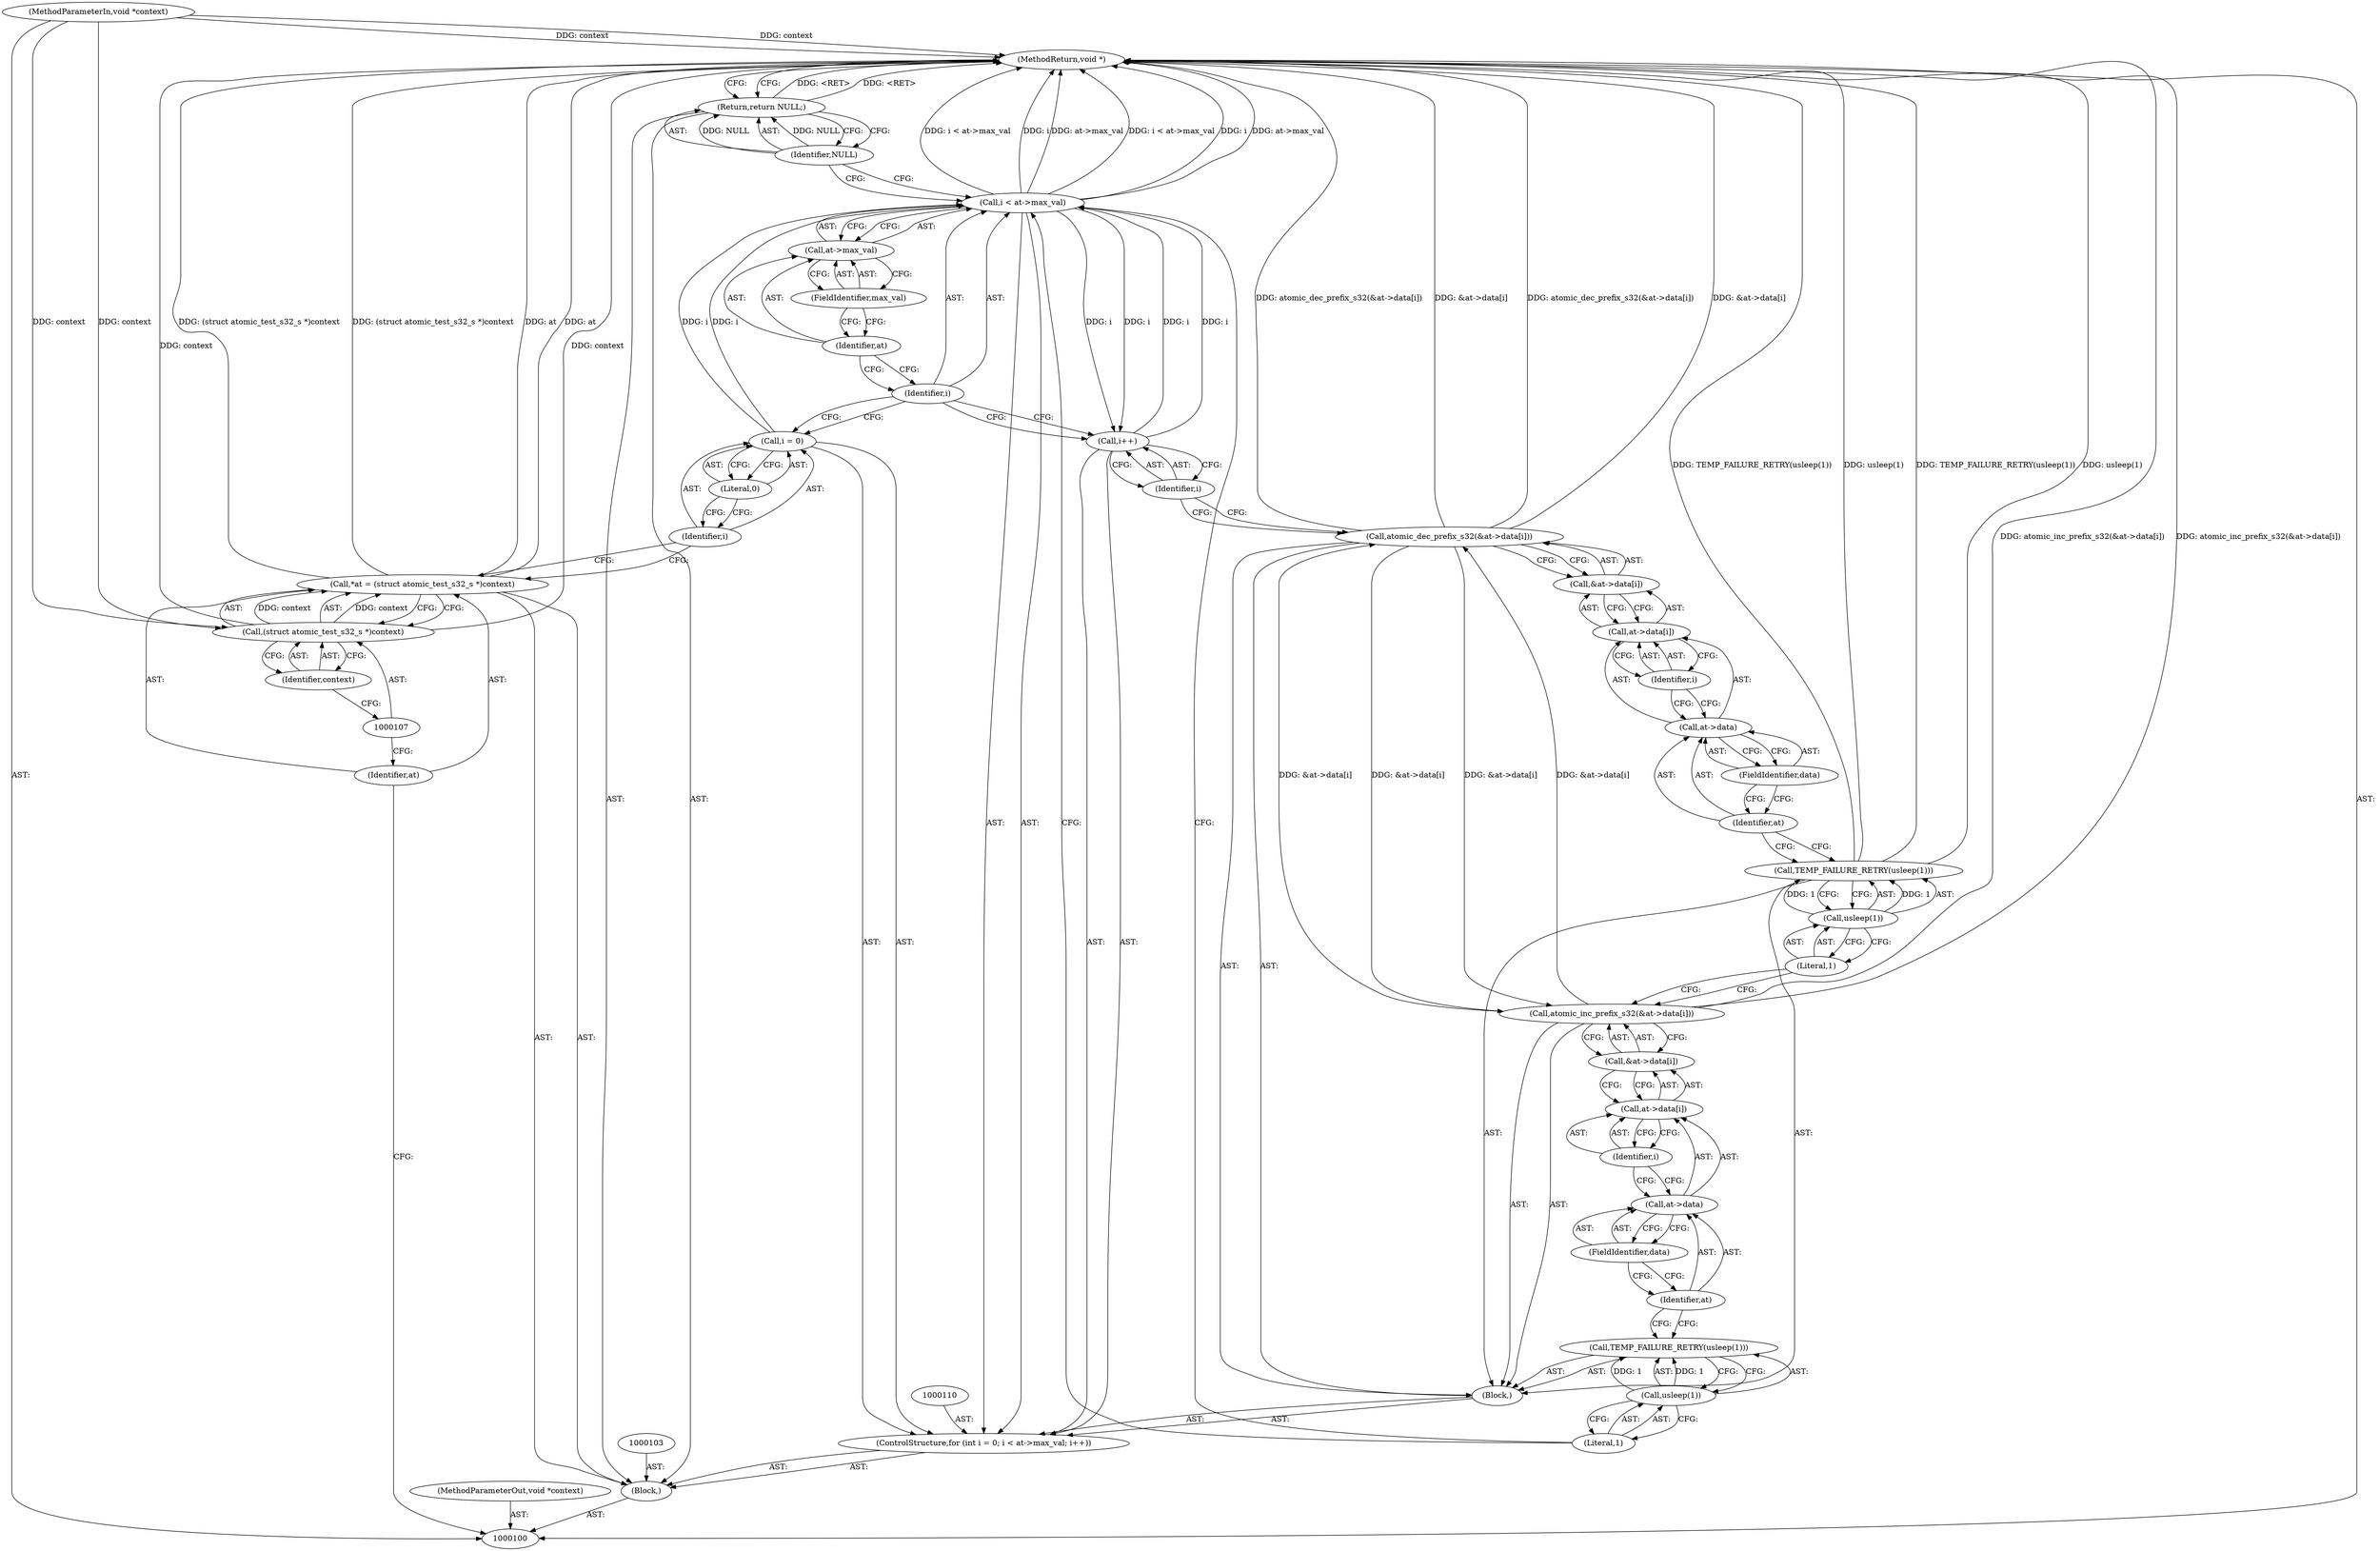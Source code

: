 digraph "0_Android_472271b153c5dc53c28beac55480a8d8434b2d5c_68" {
"1000144" [label="(MethodReturn,void *)"];
"1000101" [label="(MethodParameterIn,void *context)"];
"1000200" [label="(MethodParameterOut,void *context)"];
"1000102" [label="(Block,)"];
"1000104" [label="(Call,*at = (struct atomic_test_s32_s *)context)"];
"1000105" [label="(Identifier,at)"];
"1000106" [label="(Call,(struct atomic_test_s32_s *)context)"];
"1000108" [label="(Identifier,context)"];
"1000111" [label="(Call,i = 0)"];
"1000112" [label="(Identifier,i)"];
"1000113" [label="(Literal,0)"];
"1000114" [label="(Call,i < at->max_val)"];
"1000115" [label="(Identifier,i)"];
"1000116" [label="(Call,at->max_val)"];
"1000117" [label="(Identifier,at)"];
"1000118" [label="(FieldIdentifier,max_val)"];
"1000109" [label="(ControlStructure,for (int i = 0; i < at->max_val; i++))"];
"1000119" [label="(Call,i++)"];
"1000120" [label="(Identifier,i)"];
"1000121" [label="(Block,)"];
"1000123" [label="(Call,usleep(1))"];
"1000124" [label="(Literal,1)"];
"1000122" [label="(Call,TEMP_FAILURE_RETRY(usleep(1)))"];
"1000126" [label="(Call,&at->data[i])"];
"1000127" [label="(Call,at->data[i])"];
"1000128" [label="(Call,at->data)"];
"1000129" [label="(Identifier,at)"];
"1000130" [label="(FieldIdentifier,data)"];
"1000131" [label="(Identifier,i)"];
"1000125" [label="(Call,atomic_inc_prefix_s32(&at->data[i]))"];
"1000133" [label="(Call,usleep(1))"];
"1000134" [label="(Literal,1)"];
"1000132" [label="(Call,TEMP_FAILURE_RETRY(usleep(1)))"];
"1000136" [label="(Call,&at->data[i])"];
"1000137" [label="(Call,at->data[i])"];
"1000138" [label="(Call,at->data)"];
"1000139" [label="(Identifier,at)"];
"1000140" [label="(FieldIdentifier,data)"];
"1000141" [label="(Identifier,i)"];
"1000135" [label="(Call,atomic_dec_prefix_s32(&at->data[i]))"];
"1000143" [label="(Identifier,NULL)"];
"1000142" [label="(Return,return NULL;)"];
"1000144" -> "1000100"  [label="AST: "];
"1000144" -> "1000142"  [label="CFG: "];
"1000125" -> "1000144"  [label="DDG: atomic_inc_prefix_s32(&at->data[i])"];
"1000106" -> "1000144"  [label="DDG: context"];
"1000104" -> "1000144"  [label="DDG: at"];
"1000104" -> "1000144"  [label="DDG: (struct atomic_test_s32_s *)context"];
"1000114" -> "1000144"  [label="DDG: i < at->max_val"];
"1000114" -> "1000144"  [label="DDG: i"];
"1000114" -> "1000144"  [label="DDG: at->max_val"];
"1000132" -> "1000144"  [label="DDG: TEMP_FAILURE_RETRY(usleep(1))"];
"1000132" -> "1000144"  [label="DDG: usleep(1)"];
"1000135" -> "1000144"  [label="DDG: &at->data[i]"];
"1000135" -> "1000144"  [label="DDG: atomic_dec_prefix_s32(&at->data[i])"];
"1000101" -> "1000144"  [label="DDG: context"];
"1000142" -> "1000144"  [label="DDG: <RET>"];
"1000101" -> "1000100"  [label="AST: "];
"1000101" -> "1000144"  [label="DDG: context"];
"1000101" -> "1000106"  [label="DDG: context"];
"1000200" -> "1000100"  [label="AST: "];
"1000102" -> "1000100"  [label="AST: "];
"1000103" -> "1000102"  [label="AST: "];
"1000104" -> "1000102"  [label="AST: "];
"1000109" -> "1000102"  [label="AST: "];
"1000142" -> "1000102"  [label="AST: "];
"1000104" -> "1000102"  [label="AST: "];
"1000104" -> "1000106"  [label="CFG: "];
"1000105" -> "1000104"  [label="AST: "];
"1000106" -> "1000104"  [label="AST: "];
"1000112" -> "1000104"  [label="CFG: "];
"1000104" -> "1000144"  [label="DDG: at"];
"1000104" -> "1000144"  [label="DDG: (struct atomic_test_s32_s *)context"];
"1000106" -> "1000104"  [label="DDG: context"];
"1000105" -> "1000104"  [label="AST: "];
"1000105" -> "1000100"  [label="CFG: "];
"1000107" -> "1000105"  [label="CFG: "];
"1000106" -> "1000104"  [label="AST: "];
"1000106" -> "1000108"  [label="CFG: "];
"1000107" -> "1000106"  [label="AST: "];
"1000108" -> "1000106"  [label="AST: "];
"1000104" -> "1000106"  [label="CFG: "];
"1000106" -> "1000144"  [label="DDG: context"];
"1000106" -> "1000104"  [label="DDG: context"];
"1000101" -> "1000106"  [label="DDG: context"];
"1000108" -> "1000106"  [label="AST: "];
"1000108" -> "1000107"  [label="CFG: "];
"1000106" -> "1000108"  [label="CFG: "];
"1000111" -> "1000109"  [label="AST: "];
"1000111" -> "1000113"  [label="CFG: "];
"1000112" -> "1000111"  [label="AST: "];
"1000113" -> "1000111"  [label="AST: "];
"1000115" -> "1000111"  [label="CFG: "];
"1000111" -> "1000114"  [label="DDG: i"];
"1000112" -> "1000111"  [label="AST: "];
"1000112" -> "1000104"  [label="CFG: "];
"1000113" -> "1000112"  [label="CFG: "];
"1000113" -> "1000111"  [label="AST: "];
"1000113" -> "1000112"  [label="CFG: "];
"1000111" -> "1000113"  [label="CFG: "];
"1000114" -> "1000109"  [label="AST: "];
"1000114" -> "1000116"  [label="CFG: "];
"1000115" -> "1000114"  [label="AST: "];
"1000116" -> "1000114"  [label="AST: "];
"1000124" -> "1000114"  [label="CFG: "];
"1000143" -> "1000114"  [label="CFG: "];
"1000114" -> "1000144"  [label="DDG: i < at->max_val"];
"1000114" -> "1000144"  [label="DDG: i"];
"1000114" -> "1000144"  [label="DDG: at->max_val"];
"1000111" -> "1000114"  [label="DDG: i"];
"1000119" -> "1000114"  [label="DDG: i"];
"1000114" -> "1000119"  [label="DDG: i"];
"1000115" -> "1000114"  [label="AST: "];
"1000115" -> "1000111"  [label="CFG: "];
"1000115" -> "1000119"  [label="CFG: "];
"1000117" -> "1000115"  [label="CFG: "];
"1000116" -> "1000114"  [label="AST: "];
"1000116" -> "1000118"  [label="CFG: "];
"1000117" -> "1000116"  [label="AST: "];
"1000118" -> "1000116"  [label="AST: "];
"1000114" -> "1000116"  [label="CFG: "];
"1000117" -> "1000116"  [label="AST: "];
"1000117" -> "1000115"  [label="CFG: "];
"1000118" -> "1000117"  [label="CFG: "];
"1000118" -> "1000116"  [label="AST: "];
"1000118" -> "1000117"  [label="CFG: "];
"1000116" -> "1000118"  [label="CFG: "];
"1000109" -> "1000102"  [label="AST: "];
"1000110" -> "1000109"  [label="AST: "];
"1000111" -> "1000109"  [label="AST: "];
"1000114" -> "1000109"  [label="AST: "];
"1000119" -> "1000109"  [label="AST: "];
"1000121" -> "1000109"  [label="AST: "];
"1000119" -> "1000109"  [label="AST: "];
"1000119" -> "1000120"  [label="CFG: "];
"1000120" -> "1000119"  [label="AST: "];
"1000115" -> "1000119"  [label="CFG: "];
"1000119" -> "1000114"  [label="DDG: i"];
"1000114" -> "1000119"  [label="DDG: i"];
"1000120" -> "1000119"  [label="AST: "];
"1000120" -> "1000135"  [label="CFG: "];
"1000119" -> "1000120"  [label="CFG: "];
"1000121" -> "1000109"  [label="AST: "];
"1000122" -> "1000121"  [label="AST: "];
"1000125" -> "1000121"  [label="AST: "];
"1000132" -> "1000121"  [label="AST: "];
"1000135" -> "1000121"  [label="AST: "];
"1000123" -> "1000122"  [label="AST: "];
"1000123" -> "1000124"  [label="CFG: "];
"1000124" -> "1000123"  [label="AST: "];
"1000122" -> "1000123"  [label="CFG: "];
"1000123" -> "1000122"  [label="DDG: 1"];
"1000124" -> "1000123"  [label="AST: "];
"1000124" -> "1000114"  [label="CFG: "];
"1000123" -> "1000124"  [label="CFG: "];
"1000122" -> "1000121"  [label="AST: "];
"1000122" -> "1000123"  [label="CFG: "];
"1000123" -> "1000122"  [label="AST: "];
"1000129" -> "1000122"  [label="CFG: "];
"1000123" -> "1000122"  [label="DDG: 1"];
"1000126" -> "1000125"  [label="AST: "];
"1000126" -> "1000127"  [label="CFG: "];
"1000127" -> "1000126"  [label="AST: "];
"1000125" -> "1000126"  [label="CFG: "];
"1000127" -> "1000126"  [label="AST: "];
"1000127" -> "1000131"  [label="CFG: "];
"1000128" -> "1000127"  [label="AST: "];
"1000131" -> "1000127"  [label="AST: "];
"1000126" -> "1000127"  [label="CFG: "];
"1000128" -> "1000127"  [label="AST: "];
"1000128" -> "1000130"  [label="CFG: "];
"1000129" -> "1000128"  [label="AST: "];
"1000130" -> "1000128"  [label="AST: "];
"1000131" -> "1000128"  [label="CFG: "];
"1000129" -> "1000128"  [label="AST: "];
"1000129" -> "1000122"  [label="CFG: "];
"1000130" -> "1000129"  [label="CFG: "];
"1000130" -> "1000128"  [label="AST: "];
"1000130" -> "1000129"  [label="CFG: "];
"1000128" -> "1000130"  [label="CFG: "];
"1000131" -> "1000127"  [label="AST: "];
"1000131" -> "1000128"  [label="CFG: "];
"1000127" -> "1000131"  [label="CFG: "];
"1000125" -> "1000121"  [label="AST: "];
"1000125" -> "1000126"  [label="CFG: "];
"1000126" -> "1000125"  [label="AST: "];
"1000134" -> "1000125"  [label="CFG: "];
"1000125" -> "1000144"  [label="DDG: atomic_inc_prefix_s32(&at->data[i])"];
"1000135" -> "1000125"  [label="DDG: &at->data[i]"];
"1000125" -> "1000135"  [label="DDG: &at->data[i]"];
"1000133" -> "1000132"  [label="AST: "];
"1000133" -> "1000134"  [label="CFG: "];
"1000134" -> "1000133"  [label="AST: "];
"1000132" -> "1000133"  [label="CFG: "];
"1000133" -> "1000132"  [label="DDG: 1"];
"1000134" -> "1000133"  [label="AST: "];
"1000134" -> "1000125"  [label="CFG: "];
"1000133" -> "1000134"  [label="CFG: "];
"1000132" -> "1000121"  [label="AST: "];
"1000132" -> "1000133"  [label="CFG: "];
"1000133" -> "1000132"  [label="AST: "];
"1000139" -> "1000132"  [label="CFG: "];
"1000132" -> "1000144"  [label="DDG: TEMP_FAILURE_RETRY(usleep(1))"];
"1000132" -> "1000144"  [label="DDG: usleep(1)"];
"1000133" -> "1000132"  [label="DDG: 1"];
"1000136" -> "1000135"  [label="AST: "];
"1000136" -> "1000137"  [label="CFG: "];
"1000137" -> "1000136"  [label="AST: "];
"1000135" -> "1000136"  [label="CFG: "];
"1000137" -> "1000136"  [label="AST: "];
"1000137" -> "1000141"  [label="CFG: "];
"1000138" -> "1000137"  [label="AST: "];
"1000141" -> "1000137"  [label="AST: "];
"1000136" -> "1000137"  [label="CFG: "];
"1000138" -> "1000137"  [label="AST: "];
"1000138" -> "1000140"  [label="CFG: "];
"1000139" -> "1000138"  [label="AST: "];
"1000140" -> "1000138"  [label="AST: "];
"1000141" -> "1000138"  [label="CFG: "];
"1000139" -> "1000138"  [label="AST: "];
"1000139" -> "1000132"  [label="CFG: "];
"1000140" -> "1000139"  [label="CFG: "];
"1000140" -> "1000138"  [label="AST: "];
"1000140" -> "1000139"  [label="CFG: "];
"1000138" -> "1000140"  [label="CFG: "];
"1000141" -> "1000137"  [label="AST: "];
"1000141" -> "1000138"  [label="CFG: "];
"1000137" -> "1000141"  [label="CFG: "];
"1000135" -> "1000121"  [label="AST: "];
"1000135" -> "1000136"  [label="CFG: "];
"1000136" -> "1000135"  [label="AST: "];
"1000120" -> "1000135"  [label="CFG: "];
"1000135" -> "1000144"  [label="DDG: &at->data[i]"];
"1000135" -> "1000144"  [label="DDG: atomic_dec_prefix_s32(&at->data[i])"];
"1000135" -> "1000125"  [label="DDG: &at->data[i]"];
"1000125" -> "1000135"  [label="DDG: &at->data[i]"];
"1000143" -> "1000142"  [label="AST: "];
"1000143" -> "1000114"  [label="CFG: "];
"1000142" -> "1000143"  [label="CFG: "];
"1000143" -> "1000142"  [label="DDG: NULL"];
"1000142" -> "1000102"  [label="AST: "];
"1000142" -> "1000143"  [label="CFG: "];
"1000143" -> "1000142"  [label="AST: "];
"1000144" -> "1000142"  [label="CFG: "];
"1000142" -> "1000144"  [label="DDG: <RET>"];
"1000143" -> "1000142"  [label="DDG: NULL"];
}

